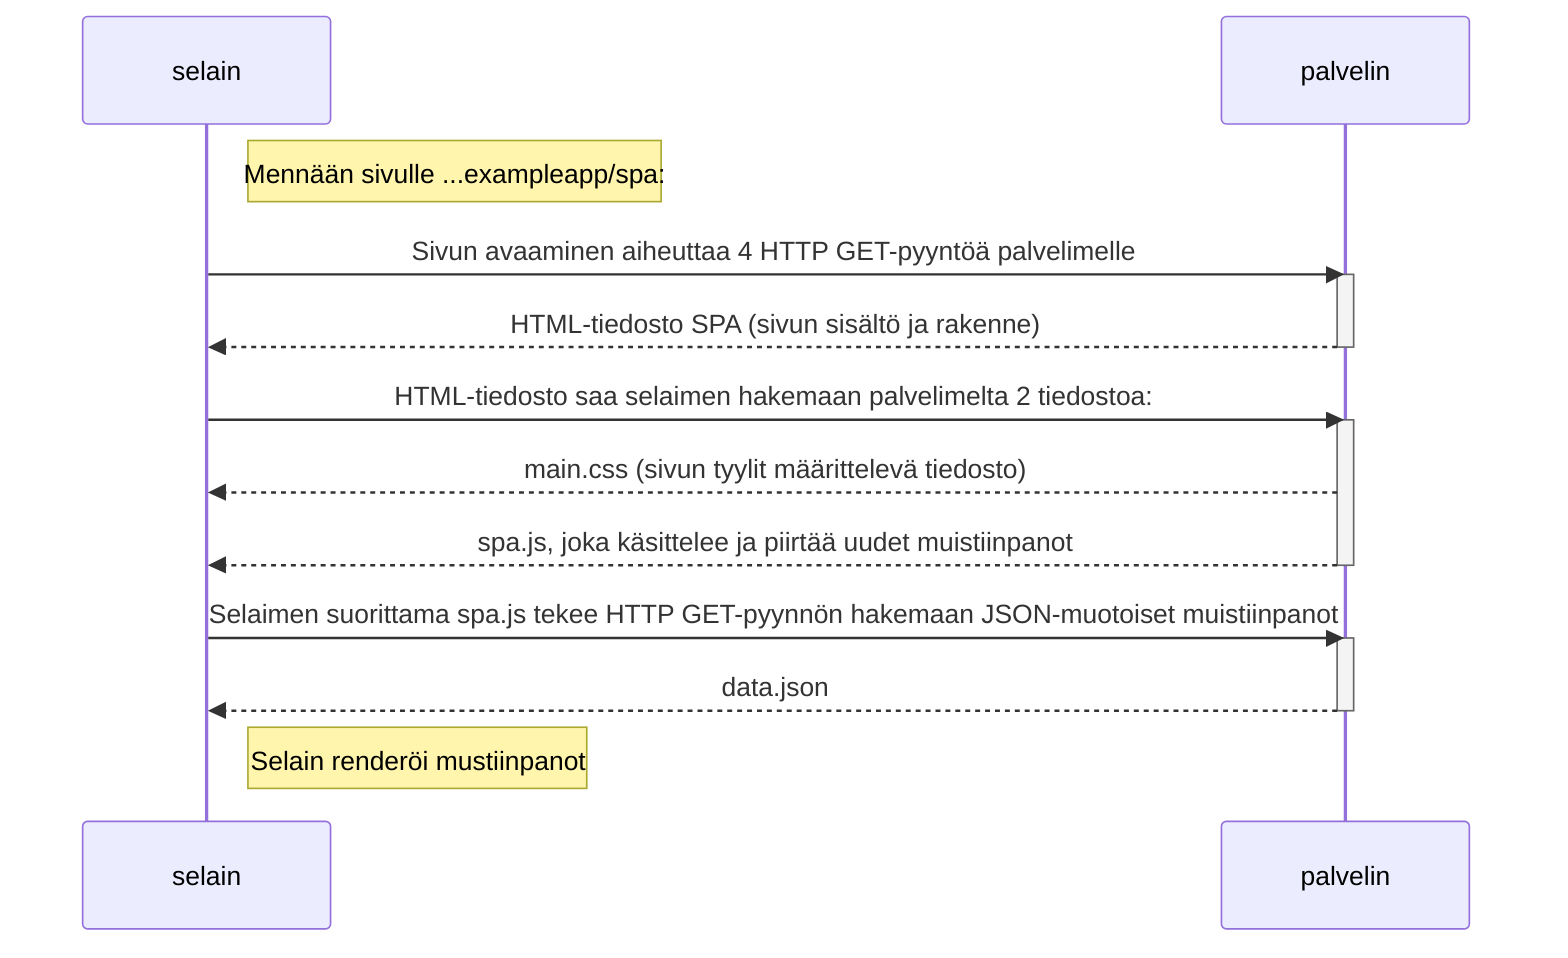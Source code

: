 sequenceDiagram
    participant selain
    participant palvelin

    note right of selain: Mennään sivulle ...exampleapp/spa:
    selain->>palvelin: Sivun avaaminen aiheuttaa 4 HTTP GET-pyyntöä palvelimelle
    activate palvelin
    palvelin-->>selain: HTML-tiedosto SPA (sivun sisältö ja rakenne)
    deactivate palvelin

    selain->>palvelin: HTML-tiedosto saa selaimen hakemaan palvelimelta 2 tiedostoa:
    activate palvelin
    palvelin-->>selain: main.css (sivun tyylit määrittelevä tiedosto)
    palvelin-->>selain: spa.js, joka käsittelee ja piirtää uudet muistiinpanot
    deactivate palvelin

    selain->>palvelin: Selaimen suorittama spa.js tekee HTTP GET-pyynnön hakemaan JSON-muotoiset muistiinpanot
    activate palvelin
    palvelin-->>selain: data.json
    deactivate palvelin

    note right of selain: Selain renderöi mustiinpanot